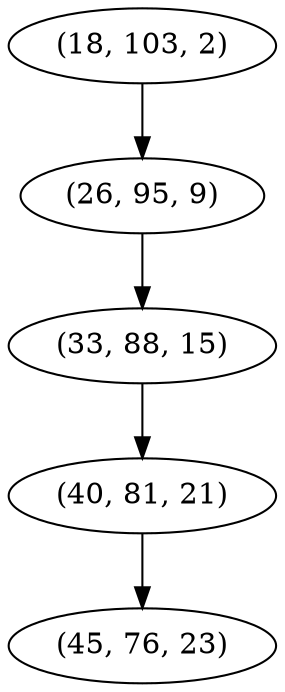 digraph tree {
    "(18, 103, 2)";
    "(26, 95, 9)";
    "(33, 88, 15)";
    "(40, 81, 21)";
    "(45, 76, 23)";
    "(18, 103, 2)" -> "(26, 95, 9)";
    "(26, 95, 9)" -> "(33, 88, 15)";
    "(33, 88, 15)" -> "(40, 81, 21)";
    "(40, 81, 21)" -> "(45, 76, 23)";
}
